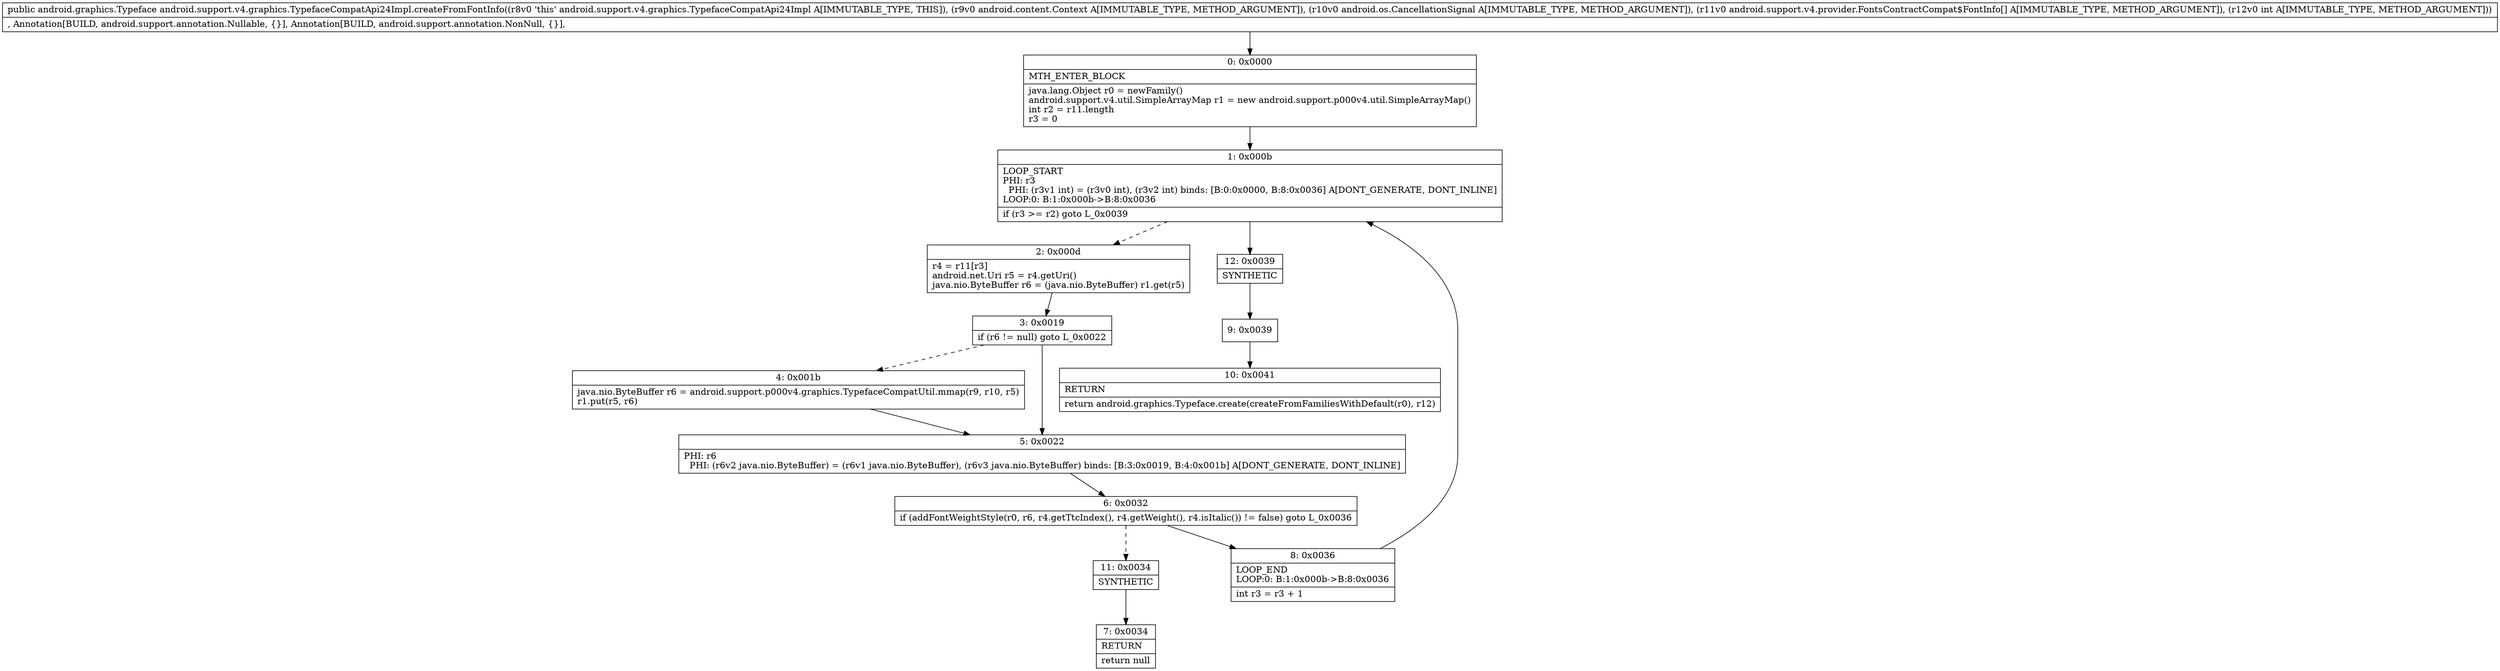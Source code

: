 digraph "CFG forandroid.support.v4.graphics.TypefaceCompatApi24Impl.createFromFontInfo(Landroid\/content\/Context;Landroid\/os\/CancellationSignal;[Landroid\/support\/v4\/provider\/FontsContractCompat$FontInfo;I)Landroid\/graphics\/Typeface;" {
Node_0 [shape=record,label="{0\:\ 0x0000|MTH_ENTER_BLOCK\l|java.lang.Object r0 = newFamily()\landroid.support.v4.util.SimpleArrayMap r1 = new android.support.p000v4.util.SimpleArrayMap()\lint r2 = r11.length\lr3 = 0\l}"];
Node_1 [shape=record,label="{1\:\ 0x000b|LOOP_START\lPHI: r3 \l  PHI: (r3v1 int) = (r3v0 int), (r3v2 int) binds: [B:0:0x0000, B:8:0x0036] A[DONT_GENERATE, DONT_INLINE]\lLOOP:0: B:1:0x000b\-\>B:8:0x0036\l|if (r3 \>= r2) goto L_0x0039\l}"];
Node_2 [shape=record,label="{2\:\ 0x000d|r4 = r11[r3]\landroid.net.Uri r5 = r4.getUri()\ljava.nio.ByteBuffer r6 = (java.nio.ByteBuffer) r1.get(r5)\l}"];
Node_3 [shape=record,label="{3\:\ 0x0019|if (r6 != null) goto L_0x0022\l}"];
Node_4 [shape=record,label="{4\:\ 0x001b|java.nio.ByteBuffer r6 = android.support.p000v4.graphics.TypefaceCompatUtil.mmap(r9, r10, r5)\lr1.put(r5, r6)\l}"];
Node_5 [shape=record,label="{5\:\ 0x0022|PHI: r6 \l  PHI: (r6v2 java.nio.ByteBuffer) = (r6v1 java.nio.ByteBuffer), (r6v3 java.nio.ByteBuffer) binds: [B:3:0x0019, B:4:0x001b] A[DONT_GENERATE, DONT_INLINE]\l}"];
Node_6 [shape=record,label="{6\:\ 0x0032|if (addFontWeightStyle(r0, r6, r4.getTtcIndex(), r4.getWeight(), r4.isItalic()) != false) goto L_0x0036\l}"];
Node_7 [shape=record,label="{7\:\ 0x0034|RETURN\l|return null\l}"];
Node_8 [shape=record,label="{8\:\ 0x0036|LOOP_END\lLOOP:0: B:1:0x000b\-\>B:8:0x0036\l|int r3 = r3 + 1\l}"];
Node_9 [shape=record,label="{9\:\ 0x0039}"];
Node_10 [shape=record,label="{10\:\ 0x0041|RETURN\l|return android.graphics.Typeface.create(createFromFamiliesWithDefault(r0), r12)\l}"];
Node_11 [shape=record,label="{11\:\ 0x0034|SYNTHETIC\l}"];
Node_12 [shape=record,label="{12\:\ 0x0039|SYNTHETIC\l}"];
MethodNode[shape=record,label="{public android.graphics.Typeface android.support.v4.graphics.TypefaceCompatApi24Impl.createFromFontInfo((r8v0 'this' android.support.v4.graphics.TypefaceCompatApi24Impl A[IMMUTABLE_TYPE, THIS]), (r9v0 android.content.Context A[IMMUTABLE_TYPE, METHOD_ARGUMENT]), (r10v0 android.os.CancellationSignal A[IMMUTABLE_TYPE, METHOD_ARGUMENT]), (r11v0 android.support.v4.provider.FontsContractCompat$FontInfo[] A[IMMUTABLE_TYPE, METHOD_ARGUMENT]), (r12v0 int A[IMMUTABLE_TYPE, METHOD_ARGUMENT]))  | , Annotation[BUILD, android.support.annotation.Nullable, \{\}], Annotation[BUILD, android.support.annotation.NonNull, \{\}], \l}"];
MethodNode -> Node_0;
Node_0 -> Node_1;
Node_1 -> Node_2[style=dashed];
Node_1 -> Node_12;
Node_2 -> Node_3;
Node_3 -> Node_4[style=dashed];
Node_3 -> Node_5;
Node_4 -> Node_5;
Node_5 -> Node_6;
Node_6 -> Node_8;
Node_6 -> Node_11[style=dashed];
Node_8 -> Node_1;
Node_9 -> Node_10;
Node_11 -> Node_7;
Node_12 -> Node_9;
}

